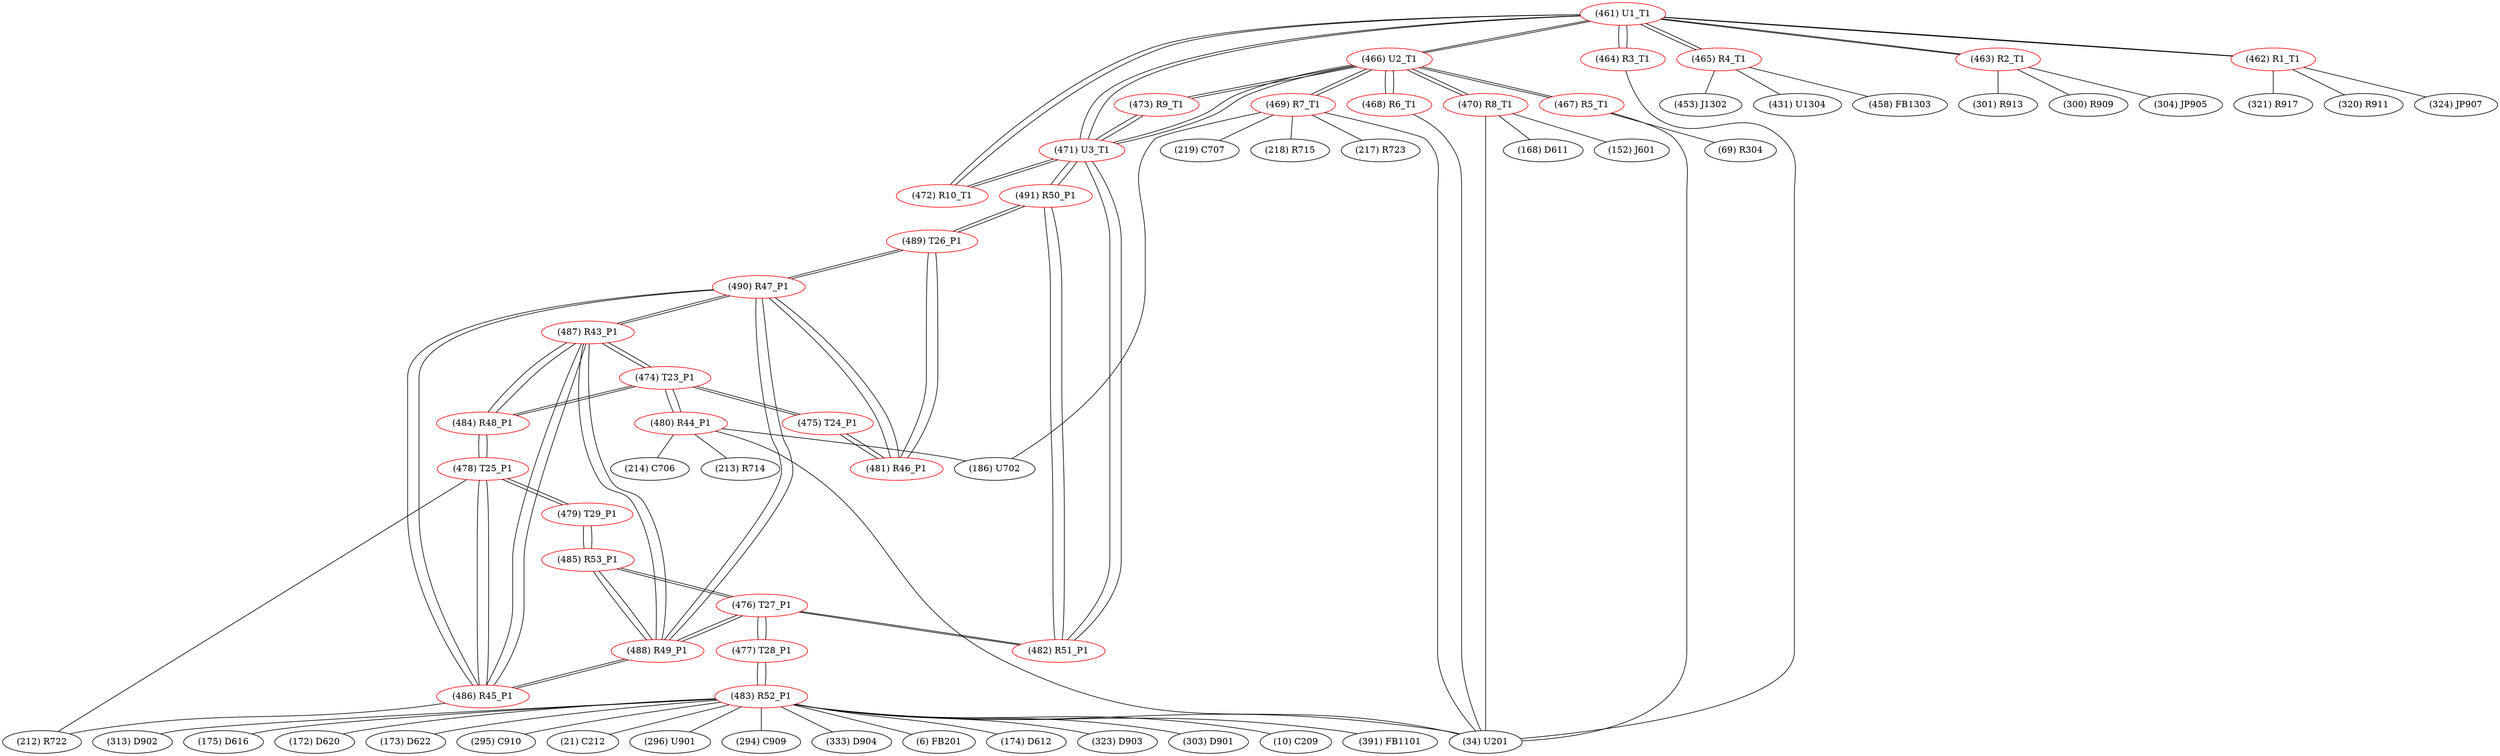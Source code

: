 graph {
	461 [label="(461) U1_T1" color=red]
	466 [label="(466) U2_T1"]
	471 [label="(471) U3_T1"]
	472 [label="(472) R10_T1"]
	465 [label="(465) R4_T1"]
	463 [label="(463) R2_T1"]
	464 [label="(464) R3_T1"]
	462 [label="(462) R1_T1"]
	462 [label="(462) R1_T1" color=red]
	321 [label="(321) R917"]
	320 [label="(320) R911"]
	324 [label="(324) JP907"]
	461 [label="(461) U1_T1"]
	463 [label="(463) R2_T1" color=red]
	301 [label="(301) R913"]
	300 [label="(300) R909"]
	304 [label="(304) JP905"]
	461 [label="(461) U1_T1"]
	464 [label="(464) R3_T1" color=red]
	34 [label="(34) U201"]
	461 [label="(461) U1_T1"]
	465 [label="(465) R4_T1" color=red]
	453 [label="(453) J1302"]
	431 [label="(431) U1304"]
	458 [label="(458) FB1303"]
	461 [label="(461) U1_T1"]
	466 [label="(466) U2_T1" color=red]
	469 [label="(469) R7_T1"]
	470 [label="(470) R8_T1"]
	467 [label="(467) R5_T1"]
	468 [label="(468) R6_T1"]
	471 [label="(471) U3_T1"]
	461 [label="(461) U1_T1"]
	473 [label="(473) R9_T1"]
	467 [label="(467) R5_T1" color=red]
	34 [label="(34) U201"]
	69 [label="(69) R304"]
	466 [label="(466) U2_T1"]
	468 [label="(468) R6_T1" color=red]
	34 [label="(34) U201"]
	466 [label="(466) U2_T1"]
	469 [label="(469) R7_T1" color=red]
	186 [label="(186) U702"]
	219 [label="(219) C707"]
	218 [label="(218) R715"]
	217 [label="(217) R723"]
	34 [label="(34) U201"]
	466 [label="(466) U2_T1"]
	470 [label="(470) R8_T1" color=red]
	34 [label="(34) U201"]
	168 [label="(168) D611"]
	152 [label="(152) J601"]
	466 [label="(466) U2_T1"]
	471 [label="(471) U3_T1" color=red]
	466 [label="(466) U2_T1"]
	461 [label="(461) U1_T1"]
	473 [label="(473) R9_T1"]
	472 [label="(472) R10_T1"]
	482 [label="(482) R51_P1"]
	491 [label="(491) R50_P1"]
	472 [label="(472) R10_T1" color=red]
	471 [label="(471) U3_T1"]
	461 [label="(461) U1_T1"]
	473 [label="(473) R9_T1" color=red]
	466 [label="(466) U2_T1"]
	471 [label="(471) U3_T1"]
	474 [label="(474) T23_P1" color=red]
	484 [label="(484) R48_P1"]
	487 [label="(487) R43_P1"]
	475 [label="(475) T24_P1"]
	480 [label="(480) R44_P1"]
	475 [label="(475) T24_P1" color=red]
	481 [label="(481) R46_P1"]
	474 [label="(474) T23_P1"]
	476 [label="(476) T27_P1" color=red]
	482 [label="(482) R51_P1"]
	477 [label="(477) T28_P1"]
	485 [label="(485) R53_P1"]
	488 [label="(488) R49_P1"]
	477 [label="(477) T28_P1" color=red]
	483 [label="(483) R52_P1"]
	476 [label="(476) T27_P1"]
	478 [label="(478) T25_P1" color=red]
	479 [label="(479) T29_P1"]
	484 [label="(484) R48_P1"]
	486 [label="(486) R45_P1"]
	212 [label="(212) R722"]
	479 [label="(479) T29_P1" color=red]
	478 [label="(478) T25_P1"]
	485 [label="(485) R53_P1"]
	480 [label="(480) R44_P1" color=red]
	186 [label="(186) U702"]
	213 [label="(213) R714"]
	214 [label="(214) C706"]
	34 [label="(34) U201"]
	474 [label="(474) T23_P1"]
	481 [label="(481) R46_P1" color=red]
	489 [label="(489) T26_P1"]
	490 [label="(490) R47_P1"]
	475 [label="(475) T24_P1"]
	482 [label="(482) R51_P1" color=red]
	476 [label="(476) T27_P1"]
	491 [label="(491) R50_P1"]
	471 [label="(471) U3_T1"]
	483 [label="(483) R52_P1" color=red]
	391 [label="(391) FB1101"]
	313 [label="(313) D902"]
	175 [label="(175) D616"]
	172 [label="(172) D620"]
	173 [label="(173) D622"]
	295 [label="(295) C910"]
	21 [label="(21) C212"]
	296 [label="(296) U901"]
	294 [label="(294) C909"]
	34 [label="(34) U201"]
	333 [label="(333) D904"]
	6 [label="(6) FB201"]
	174 [label="(174) D612"]
	323 [label="(323) D903"]
	303 [label="(303) D901"]
	10 [label="(10) C209"]
	477 [label="(477) T28_P1"]
	484 [label="(484) R48_P1" color=red]
	478 [label="(478) T25_P1"]
	474 [label="(474) T23_P1"]
	487 [label="(487) R43_P1"]
	485 [label="(485) R53_P1" color=red]
	479 [label="(479) T29_P1"]
	476 [label="(476) T27_P1"]
	488 [label="(488) R49_P1"]
	486 [label="(486) R45_P1" color=red]
	490 [label="(490) R47_P1"]
	487 [label="(487) R43_P1"]
	488 [label="(488) R49_P1"]
	478 [label="(478) T25_P1"]
	212 [label="(212) R722"]
	487 [label="(487) R43_P1" color=red]
	484 [label="(484) R48_P1"]
	474 [label="(474) T23_P1"]
	490 [label="(490) R47_P1"]
	486 [label="(486) R45_P1"]
	488 [label="(488) R49_P1"]
	488 [label="(488) R49_P1" color=red]
	490 [label="(490) R47_P1"]
	486 [label="(486) R45_P1"]
	487 [label="(487) R43_P1"]
	476 [label="(476) T27_P1"]
	485 [label="(485) R53_P1"]
	489 [label="(489) T26_P1" color=red]
	491 [label="(491) R50_P1"]
	481 [label="(481) R46_P1"]
	490 [label="(490) R47_P1"]
	490 [label="(490) R47_P1" color=red]
	486 [label="(486) R45_P1"]
	487 [label="(487) R43_P1"]
	488 [label="(488) R49_P1"]
	489 [label="(489) T26_P1"]
	481 [label="(481) R46_P1"]
	491 [label="(491) R50_P1" color=red]
	489 [label="(489) T26_P1"]
	482 [label="(482) R51_P1"]
	471 [label="(471) U3_T1"]
	461 -- 466
	461 -- 471
	461 -- 472
	461 -- 465
	461 -- 463
	461 -- 464
	461 -- 462
	462 -- 321
	462 -- 320
	462 -- 324
	462 -- 461
	463 -- 301
	463 -- 300
	463 -- 304
	463 -- 461
	464 -- 34
	464 -- 461
	465 -- 453
	465 -- 431
	465 -- 458
	465 -- 461
	466 -- 469
	466 -- 470
	466 -- 467
	466 -- 468
	466 -- 471
	466 -- 461
	466 -- 473
	467 -- 34
	467 -- 69
	467 -- 466
	468 -- 34
	468 -- 466
	469 -- 186
	469 -- 219
	469 -- 218
	469 -- 217
	469 -- 34
	469 -- 466
	470 -- 34
	470 -- 168
	470 -- 152
	470 -- 466
	471 -- 466
	471 -- 461
	471 -- 473
	471 -- 472
	471 -- 482
	471 -- 491
	472 -- 471
	472 -- 461
	473 -- 466
	473 -- 471
	474 -- 484
	474 -- 487
	474 -- 475
	474 -- 480
	475 -- 481
	475 -- 474
	476 -- 482
	476 -- 477
	476 -- 485
	476 -- 488
	477 -- 483
	477 -- 476
	478 -- 479
	478 -- 484
	478 -- 486
	478 -- 212
	479 -- 478
	479 -- 485
	480 -- 186
	480 -- 213
	480 -- 214
	480 -- 34
	480 -- 474
	481 -- 489
	481 -- 490
	481 -- 475
	482 -- 476
	482 -- 491
	482 -- 471
	483 -- 391
	483 -- 313
	483 -- 175
	483 -- 172
	483 -- 173
	483 -- 295
	483 -- 21
	483 -- 296
	483 -- 294
	483 -- 34
	483 -- 333
	483 -- 6
	483 -- 174
	483 -- 323
	483 -- 303
	483 -- 10
	483 -- 477
	484 -- 478
	484 -- 474
	484 -- 487
	485 -- 479
	485 -- 476
	485 -- 488
	486 -- 490
	486 -- 487
	486 -- 488
	486 -- 478
	486 -- 212
	487 -- 484
	487 -- 474
	487 -- 490
	487 -- 486
	487 -- 488
	488 -- 490
	488 -- 486
	488 -- 487
	488 -- 476
	488 -- 485
	489 -- 491
	489 -- 481
	489 -- 490
	490 -- 486
	490 -- 487
	490 -- 488
	490 -- 489
	490 -- 481
	491 -- 489
	491 -- 482
	491 -- 471
}